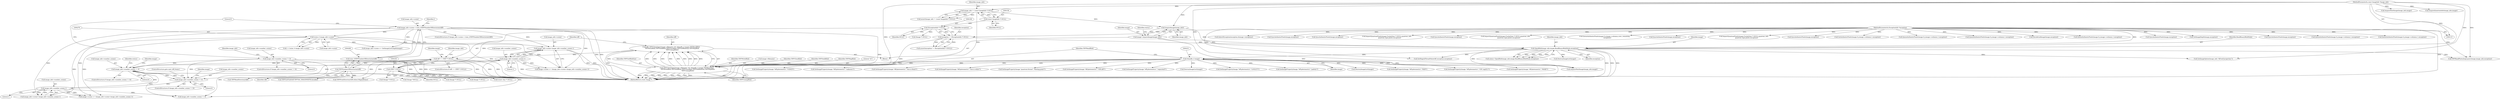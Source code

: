 digraph "0_ImageMagick_58cf5bf4fade82e3b510e8f3463a967278a3e410_0@pointer" {
"1003306" [label="(Call,image_info->scene+image_info->number_scenes-1)"];
"1000278" [label="(Call,(ssize_t) image_info->scene)"];
"1000263" [label="(Call,image_info->scene < (size_t)TIFFNumberOfDirectories(tiff))"];
"1000267" [label="(Call,(size_t)TIFFNumberOfDirectories(tiff))"];
"1000269" [label="(Call,TIFFNumberOfDirectories(tiff))"];
"1000241" [label="(Call,tiff == (TIFF *) NULL)"];
"1000223" [label="(Call,tiff=TIFFClientOpen(image->filename,\"rb\",(thandle_t) image,TIFFReadBlob,\n    TIFFWriteBlob,TIFFSeekBlob,TIFFCloseBlob,TIFFGetBlobSize,TIFFMapBlob,\n    TIFFUnmapBlob))"];
"1000225" [label="(Call,TIFFClientOpen(image->filename,\"rb\",(thandle_t) image,TIFFReadBlob,\n    TIFFWriteBlob,TIFFSeekBlob,TIFFCloseBlob,TIFFGetBlobSize,TIFFMapBlob,\n    TIFFUnmapBlob))"];
"1000230" [label="(Call,(thandle_t) image)"];
"1000200" [label="(Call,OpenBlob(image_info,image,ReadBinaryBlobMode,exception))"];
"1000196" [label="(Call,AcquireImage(image_info))"];
"1000156" [label="(Call,image_info != (const ImageInfo *) NULL)"];
"1000116" [label="(MethodParameterIn,const ImageInfo *image_info)"];
"1000158" [label="(Call,(const ImageInfo *) NULL)"];
"1000194" [label="(Call,image=AcquireImage(image_info))"];
"1000183" [label="(Call,exception != (ExceptionInfo *) NULL)"];
"1000117" [label="(MethodParameterIn,ExceptionInfo *exception)"];
"1000185" [label="(Call,(ExceptionInfo *) NULL)"];
"1000243" [label="(Call,(TIFF *) NULL)"];
"1003310" [label="(Call,image_info->number_scenes-1)"];
"1003296" [label="(Call,image_info->number_scenes != 0)"];
"1001543" [label="(Call,image_info->number_scenes-1)"];
"1001529" [label="(Call,image_info->number_scenes != 0)"];
"1000256" [label="(Call,image_info->number_scenes != 0)"];
"1000345" [label="(Call,TIFFPrintDirectory(tiff,stdout,MagickFalse))"];
"1000195" [label="(Identifier,image)"];
"1003304" [label="(Identifier,image)"];
"1000204" [label="(Identifier,exception)"];
"1002158" [label="(Call,GetAuthenticPixels(image,0,y,image->columns,1,exception))"];
"1002048" [label="(Call,QueueAuthenticPixels(image,0,y,image->columns,1,exception))"];
"1002510" [label="(Call,QueueAuthenticPixels(image,0,y,image->columns,1,exception))"];
"1000276" [label="(Call,i < (ssize_t) image_info->scene)"];
"1000225" [label="(Call,TIFFClientOpen(image->filename,\"rb\",(thandle_t) image,TIFFReadBlob,\n    TIFFWriteBlob,TIFFSeekBlob,TIFFCloseBlob,TIFFGetBlobSize,TIFFMapBlob,\n    TIFFUnmapBlob))"];
"1001528" [label="(ControlStructure,if (image_info->number_scenes != 0))"];
"1000270" [label="(Identifier,tiff)"];
"1000234" [label="(Identifier,TIFFWriteBlob)"];
"1003376" [label="(Call,TIFFReadPhotoshopLayers(image,image_info,exception))"];
"1000196" [label="(Call,AcquireImage(image_info))"];
"1000248" [label="(Identifier,image)"];
"1000242" [label="(Identifier,tiff)"];
"1000116" [label="(MethodParameterIn,const ImageInfo *image_info)"];
"1000194" [label="(Call,image=AcquireImage(image_info))"];
"1003265" [label="(Call,DecodeLabImage(image,exception))"];
"1000198" [label="(Call,status=OpenBlob(image_info,image,ReadBinaryBlobMode,exception))"];
"1000215" [label="(Call,(Image *) NULL)"];
"1000263" [label="(Call,image_info->scene < (size_t)TIFFNumberOfDirectories(tiff))"];
"1000469" [label="(Call,SetImageProperty(image,\"tiff:photometric\",\"min-is-white\"))"];
"1002329" [label="(Call,QueueAuthenticPixels(image,0,y,image->columns,1,exception))"];
"1003296" [label="(Call,image_info->number_scenes != 0)"];
"1000260" [label="(Literal,0)"];
"1001878" [label="(Call,SyncAuthenticPixels(image,exception))"];
"1000280" [label="(Call,image_info->scene)"];
"1000212" [label="(Call,DestroyImageList(image))"];
"1001518" [label="(Call,GetImageDepth(image,exception))"];
"1003311" [label="(Call,image_info->number_scenes)"];
"1003388" [label="(Call,image_info->scene >= GetImageListLength(image))"];
"1000262" [label="(ControlStructure,if (image_info->scene < (size_t)TIFFNumberOfDirectories(tiff)))"];
"1000256" [label="(Call,image_info->number_scenes != 0)"];
"1000226" [label="(Call,image->filename)"];
"1000224" [label="(Identifier,tiff)"];
"1000182" [label="(Call,assert(exception != (ExceptionInfo *) NULL))"];
"1000243" [label="(Call,(TIFF *) NULL)"];
"1000240" [label="(ControlStructure,if (tiff == (TIFF *) NULL))"];
"1003218" [label="(Call,SyncAuthenticPixels(image,exception))"];
"1003310" [label="(Call,image_info->number_scenes-1)"];
"1000449" [label="(Call,SetImageProperty(image,\"quantum:format\",\"floating-point\"))"];
"1000496" [label="(Call,SetImageProperty(image,\"tiff:photometric\",\"CIELAB\"))"];
"1003400" [label="(Call,(Image *)NULL)"];
"1000239" [label="(Identifier,TIFFUnmapBlob)"];
"1001849" [label="(Call,QueueAuthenticPixels(image,0,y,image->columns,1,exception))"];
"1003302" [label="(Call,image->scene >= (image_info->scene+image_info->number_scenes-1))"];
"1003137" [label="(Call,QueueAuthenticPixels(image,0,y,image->columns,1,exception))"];
"1000532" [label="(Call,SetImageProperty(image,\"tiff:photometric\",\"separated\"))"];
"1000220" [label="(Call,SetMagickThreadValue(tiff_exception,exception))"];
"1000304" [label="(Call,DestroyImageList(image))"];
"1000156" [label="(Call,image_info != (const ImageInfo *) NULL)"];
"1000269" [label="(Call,TIFFNumberOfDirectories(tiff))"];
"1000514" [label="(Call,SetImageProperty(image,\"tiff:photometric\",\"LOGLUV\"))"];
"1000267" [label="(Call,(size_t)TIFFNumberOfDirectories(tiff))"];
"1001543" [label="(Call,image_info->number_scenes-1)"];
"1001530" [label="(Call,image_info->number_scenes)"];
"1003330" [label="(Call,AcquireNextImage(image_info,image))"];
"1000155" [label="(Call,assert(image_info != (const ImageInfo *) NULL))"];
"1001533" [label="(Literal,0)"];
"1000203" [label="(Identifier,ReadBinaryBlobMode)"];
"1003297" [label="(Call,image_info->number_scenes)"];
"1000278" [label="(Call,(ssize_t) image_info->scene)"];
"1000647" [label="(Call,InheritException(exception,&image->exception))"];
"1000236" [label="(Identifier,TIFFCloseBlob)"];
"1000478" [label="(Call,SetImageProperty(image,\"tiff:photometric\",\"palette\"))"];
"1003295" [label="(ControlStructure,if (image_info->number_scenes != 0))"];
"1000230" [label="(Call,(thandle_t) image)"];
"1000187" [label="(Identifier,NULL)"];
"1000233" [label="(Identifier,TIFFReadBlob)"];
"1002077" [label="(Call,SyncAuthenticPixels(image,exception))"];
"1001539" [label="(Call,image_info->scene+image_info->number_scenes-1)"];
"1003406" [label="(MethodReturn,static Image *)"];
"1000158" [label="(Call,(const ImageInfo *) NULL)"];
"1000232" [label="(Identifier,image)"];
"1000274" [label="(Identifier,i)"];
"1002255" [label="(Call,SyncAuthenticPixels(image,exception))"];
"1000245" [label="(Identifier,NULL)"];
"1001547" [label="(Literal,1)"];
"1000235" [label="(Identifier,TIFFSeekBlob)"];
"1002066" [label="(Call,ImportQuantumPixels(image,(CacheView *) NULL,quantum_info,\n            quantum_type,pixels,exception))"];
"1000238" [label="(Identifier,TIFFMapBlob)"];
"1000118" [label="(Block,)"];
"1001554" [label="(ControlStructure,goto next_tiff_frame;)"];
"1000200" [label="(Call,OpenBlob(image_info,image,ReadBinaryBlobMode,exception))"];
"1003317" [label="(Identifier,status)"];
"1001139" [label="(Call,AcquireQuantumInfo(image_info,image))"];
"1003314" [label="(Literal,1)"];
"1000197" [label="(Identifier,image_info)"];
"1000753" [label="(Call,GetImageOption(image_info,\"tiff:exif-properties\"))"];
"1000307" [label="(Call,(Image *) NULL)"];
"1000249" [label="(Call,DestroyImageList(image))"];
"1000184" [label="(Identifier,exception)"];
"1000264" [label="(Call,image_info->scene)"];
"1000117" [label="(MethodParameterIn,ExceptionInfo *exception)"];
"1000229" [label="(Literal,\"rb\")"];
"1000487" [label="(Call,SetImageProperty(image,\"tiff:photometric\",\"RGB\"))"];
"1000505" [label="(Call,SetImageProperty(image,\"tiff:photometric\",\"CIE Log2(L)\"))"];
"1000523" [label="(Call,SetImageProperty(image,\"tiff:photometric\",\"MASK\"))"];
"1000339" [label="(Literal,0)"];
"1001544" [label="(Call,image_info->number_scenes)"];
"1000258" [label="(Identifier,image_info)"];
"1000160" [label="(Identifier,NULL)"];
"1000241" [label="(Call,tiff == (TIFF *) NULL)"];
"1000223" [label="(Call,tiff=TIFFClientOpen(image->filename,\"rb\",(thandle_t) image,TIFFReadBlob,\n    TIFFWriteBlob,TIFFSeekBlob,TIFFCloseBlob,TIFFGetBlobSize,TIFFMapBlob,\n    TIFFUnmapBlob))"];
"1002629" [label="(Call,SyncAuthenticPixels(image,exception))"];
"1003381" [label="(Call,image_info->number_scenes != 0)"];
"1000185" [label="(Call,(ExceptionInfo *) NULL)"];
"1000157" [label="(Identifier,image_info)"];
"1000541" [label="(Call,SetImageProperty(image,\"tiff:photometric\",\"YCBCR\"))"];
"1003300" [label="(Literal,0)"];
"1003306" [label="(Call,image_info->scene+image_info->number_scenes-1)"];
"1000183" [label="(Call,exception != (ExceptionInfo *) NULL)"];
"1000290" [label="(Call,TIFFReadDirectory(tiff))"];
"1000317" [label="(Call,(Image *) NULL)"];
"1000352" [label="(Call,TIFFGetField(tiff,TIFFTAG_IMAGEWIDTH,&width))"];
"1000255" [label="(ControlStructure,if (image_info->number_scenes != 0))"];
"1001535" [label="(Call,image->scene >= (image_info->scene+image_info->number_scenes-1))"];
"1000201" [label="(Identifier,image_info)"];
"1003307" [label="(Call,image_info->scene)"];
"1000310" [label="(Call,AcquireNextImage(image_info,image))"];
"1002244" [label="(Call,ImportQuantumPixels(image,(CacheView *) NULL,quantum_info,\n              quantum_type,pixels,exception))"];
"1002785" [label="(Call,QueueAuthenticPixels(image,0,y,image->columns,rows_remaining,\n            exception))"];
"1000265" [label="(Identifier,image_info)"];
"1000202" [label="(Identifier,image)"];
"1000550" [label="(Call,SetImageProperty(image,\"tiff:photometric\",\"unknown\"))"];
"1002450" [label="(Call,SyncAuthenticPixels(image,exception))"];
"1000199" [label="(Identifier,status)"];
"1001529" [label="(Call,image_info->number_scenes != 0)"];
"1000760" [label="(Call,(const char *) NULL)"];
"1001537" [label="(Identifier,image)"];
"1000237" [label="(Identifier,TIFFGetBlobSize)"];
"1000460" [label="(Call,SetImageProperty(image,\"tiff:photometric\",\"min-is-black\"))"];
"1000252" [label="(Call,(Image *) NULL)"];
"1001867" [label="(Call,ImportQuantumPixels(image,(CacheView *) NULL,quantum_info,\n            quantum_type,pixels,exception))"];
"1000257" [label="(Call,image_info->number_scenes)"];
"1002990" [label="(Call,SyncAuthenticPixels(image,exception))"];
"1003306" -> "1003302"  [label="AST: "];
"1003306" -> "1003310"  [label="CFG: "];
"1003307" -> "1003306"  [label="AST: "];
"1003310" -> "1003306"  [label="AST: "];
"1003302" -> "1003306"  [label="CFG: "];
"1003306" -> "1003406"  [label="DDG: "];
"1003306" -> "1003406"  [label="DDG: "];
"1000278" -> "1003306"  [label="DDG: "];
"1000263" -> "1003306"  [label="DDG: "];
"1003310" -> "1003306"  [label="DDG: "];
"1003310" -> "1003306"  [label="DDG: "];
"1000278" -> "1000276"  [label="AST: "];
"1000278" -> "1000280"  [label="CFG: "];
"1000279" -> "1000278"  [label="AST: "];
"1000280" -> "1000278"  [label="AST: "];
"1000276" -> "1000278"  [label="CFG: "];
"1000278" -> "1003406"  [label="DDG: "];
"1000278" -> "1000276"  [label="DDG: "];
"1000263" -> "1000278"  [label="DDG: "];
"1000278" -> "1001535"  [label="DDG: "];
"1000278" -> "1001539"  [label="DDG: "];
"1000278" -> "1003302"  [label="DDG: "];
"1000278" -> "1003388"  [label="DDG: "];
"1000263" -> "1000262"  [label="AST: "];
"1000263" -> "1000267"  [label="CFG: "];
"1000264" -> "1000263"  [label="AST: "];
"1000267" -> "1000263"  [label="AST: "];
"1000274" -> "1000263"  [label="CFG: "];
"1000339" -> "1000263"  [label="CFG: "];
"1000263" -> "1003406"  [label="DDG: "];
"1000263" -> "1003406"  [label="DDG: "];
"1000263" -> "1003406"  [label="DDG: "];
"1000267" -> "1000263"  [label="DDG: "];
"1000263" -> "1001535"  [label="DDG: "];
"1000263" -> "1001539"  [label="DDG: "];
"1000263" -> "1003302"  [label="DDG: "];
"1000263" -> "1003388"  [label="DDG: "];
"1000267" -> "1000269"  [label="CFG: "];
"1000268" -> "1000267"  [label="AST: "];
"1000269" -> "1000267"  [label="AST: "];
"1000267" -> "1003406"  [label="DDG: "];
"1000269" -> "1000267"  [label="DDG: "];
"1000269" -> "1000270"  [label="CFG: "];
"1000270" -> "1000269"  [label="AST: "];
"1000241" -> "1000269"  [label="DDG: "];
"1000269" -> "1000290"  [label="DDG: "];
"1000269" -> "1000345"  [label="DDG: "];
"1000269" -> "1000352"  [label="DDG: "];
"1000241" -> "1000240"  [label="AST: "];
"1000241" -> "1000243"  [label="CFG: "];
"1000242" -> "1000241"  [label="AST: "];
"1000243" -> "1000241"  [label="AST: "];
"1000248" -> "1000241"  [label="CFG: "];
"1000258" -> "1000241"  [label="CFG: "];
"1000241" -> "1003406"  [label="DDG: "];
"1000241" -> "1003406"  [label="DDG: "];
"1000241" -> "1003406"  [label="DDG: "];
"1000223" -> "1000241"  [label="DDG: "];
"1000243" -> "1000241"  [label="DDG: "];
"1000241" -> "1000345"  [label="DDG: "];
"1000241" -> "1000352"  [label="DDG: "];
"1000223" -> "1000118"  [label="AST: "];
"1000223" -> "1000225"  [label="CFG: "];
"1000224" -> "1000223"  [label="AST: "];
"1000225" -> "1000223"  [label="AST: "];
"1000242" -> "1000223"  [label="CFG: "];
"1000223" -> "1003406"  [label="DDG: "];
"1000225" -> "1000223"  [label="DDG: "];
"1000225" -> "1000223"  [label="DDG: "];
"1000225" -> "1000223"  [label="DDG: "];
"1000225" -> "1000223"  [label="DDG: "];
"1000225" -> "1000223"  [label="DDG: "];
"1000225" -> "1000223"  [label="DDG: "];
"1000225" -> "1000223"  [label="DDG: "];
"1000225" -> "1000223"  [label="DDG: "];
"1000225" -> "1000223"  [label="DDG: "];
"1000225" -> "1000223"  [label="DDG: "];
"1000225" -> "1000239"  [label="CFG: "];
"1000226" -> "1000225"  [label="AST: "];
"1000229" -> "1000225"  [label="AST: "];
"1000230" -> "1000225"  [label="AST: "];
"1000233" -> "1000225"  [label="AST: "];
"1000234" -> "1000225"  [label="AST: "];
"1000235" -> "1000225"  [label="AST: "];
"1000236" -> "1000225"  [label="AST: "];
"1000237" -> "1000225"  [label="AST: "];
"1000238" -> "1000225"  [label="AST: "];
"1000239" -> "1000225"  [label="AST: "];
"1000225" -> "1003406"  [label="DDG: "];
"1000225" -> "1003406"  [label="DDG: "];
"1000225" -> "1003406"  [label="DDG: "];
"1000225" -> "1003406"  [label="DDG: "];
"1000225" -> "1003406"  [label="DDG: "];
"1000225" -> "1003406"  [label="DDG: "];
"1000225" -> "1003406"  [label="DDG: "];
"1000225" -> "1003406"  [label="DDG: "];
"1000225" -> "1003406"  [label="DDG: "];
"1000230" -> "1000225"  [label="DDG: "];
"1000230" -> "1000232"  [label="CFG: "];
"1000231" -> "1000230"  [label="AST: "];
"1000232" -> "1000230"  [label="AST: "];
"1000233" -> "1000230"  [label="CFG: "];
"1000200" -> "1000230"  [label="DDG: "];
"1000230" -> "1000249"  [label="DDG: "];
"1000230" -> "1000304"  [label="DDG: "];
"1000230" -> "1000310"  [label="DDG: "];
"1000230" -> "1000449"  [label="DDG: "];
"1000230" -> "1000460"  [label="DDG: "];
"1000230" -> "1000469"  [label="DDG: "];
"1000230" -> "1000478"  [label="DDG: "];
"1000230" -> "1000487"  [label="DDG: "];
"1000230" -> "1000496"  [label="DDG: "];
"1000230" -> "1000505"  [label="DDG: "];
"1000230" -> "1000514"  [label="DDG: "];
"1000230" -> "1000523"  [label="DDG: "];
"1000230" -> "1000532"  [label="DDG: "];
"1000230" -> "1000541"  [label="DDG: "];
"1000230" -> "1000550"  [label="DDG: "];
"1000200" -> "1000198"  [label="AST: "];
"1000200" -> "1000204"  [label="CFG: "];
"1000201" -> "1000200"  [label="AST: "];
"1000202" -> "1000200"  [label="AST: "];
"1000203" -> "1000200"  [label="AST: "];
"1000204" -> "1000200"  [label="AST: "];
"1000198" -> "1000200"  [label="CFG: "];
"1000200" -> "1003406"  [label="DDG: "];
"1000200" -> "1003406"  [label="DDG: "];
"1000200" -> "1003406"  [label="DDG: "];
"1000200" -> "1000198"  [label="DDG: "];
"1000200" -> "1000198"  [label="DDG: "];
"1000200" -> "1000198"  [label="DDG: "];
"1000200" -> "1000198"  [label="DDG: "];
"1000196" -> "1000200"  [label="DDG: "];
"1000116" -> "1000200"  [label="DDG: "];
"1000194" -> "1000200"  [label="DDG: "];
"1000183" -> "1000200"  [label="DDG: "];
"1000117" -> "1000200"  [label="DDG: "];
"1000200" -> "1000212"  [label="DDG: "];
"1000200" -> "1000220"  [label="DDG: "];
"1000200" -> "1000310"  [label="DDG: "];
"1000200" -> "1000753"  [label="DDG: "];
"1000200" -> "1003376"  [label="DDG: "];
"1000196" -> "1000194"  [label="AST: "];
"1000196" -> "1000197"  [label="CFG: "];
"1000197" -> "1000196"  [label="AST: "];
"1000194" -> "1000196"  [label="CFG: "];
"1000196" -> "1000194"  [label="DDG: "];
"1000156" -> "1000196"  [label="DDG: "];
"1000116" -> "1000196"  [label="DDG: "];
"1000156" -> "1000155"  [label="AST: "];
"1000156" -> "1000158"  [label="CFG: "];
"1000157" -> "1000156"  [label="AST: "];
"1000158" -> "1000156"  [label="AST: "];
"1000155" -> "1000156"  [label="CFG: "];
"1000156" -> "1003406"  [label="DDG: "];
"1000156" -> "1000155"  [label="DDG: "];
"1000156" -> "1000155"  [label="DDG: "];
"1000116" -> "1000156"  [label="DDG: "];
"1000158" -> "1000156"  [label="DDG: "];
"1000116" -> "1000115"  [label="AST: "];
"1000116" -> "1003406"  [label="DDG: "];
"1000116" -> "1000310"  [label="DDG: "];
"1000116" -> "1000753"  [label="DDG: "];
"1000116" -> "1001139"  [label="DDG: "];
"1000116" -> "1003330"  [label="DDG: "];
"1000116" -> "1003376"  [label="DDG: "];
"1000158" -> "1000160"  [label="CFG: "];
"1000159" -> "1000158"  [label="AST: "];
"1000160" -> "1000158"  [label="AST: "];
"1000158" -> "1000185"  [label="DDG: "];
"1000194" -> "1000118"  [label="AST: "];
"1000195" -> "1000194"  [label="AST: "];
"1000199" -> "1000194"  [label="CFG: "];
"1000194" -> "1003406"  [label="DDG: "];
"1000183" -> "1000182"  [label="AST: "];
"1000183" -> "1000185"  [label="CFG: "];
"1000184" -> "1000183"  [label="AST: "];
"1000185" -> "1000183"  [label="AST: "];
"1000182" -> "1000183"  [label="CFG: "];
"1000183" -> "1003406"  [label="DDG: "];
"1000183" -> "1000182"  [label="DDG: "];
"1000183" -> "1000182"  [label="DDG: "];
"1000117" -> "1000183"  [label="DDG: "];
"1000185" -> "1000183"  [label="DDG: "];
"1000117" -> "1000115"  [label="AST: "];
"1000117" -> "1003406"  [label="DDG: "];
"1000117" -> "1000220"  [label="DDG: "];
"1000117" -> "1000647"  [label="DDG: "];
"1000117" -> "1001518"  [label="DDG: "];
"1000117" -> "1001849"  [label="DDG: "];
"1000117" -> "1001867"  [label="DDG: "];
"1000117" -> "1001878"  [label="DDG: "];
"1000117" -> "1002048"  [label="DDG: "];
"1000117" -> "1002066"  [label="DDG: "];
"1000117" -> "1002077"  [label="DDG: "];
"1000117" -> "1002158"  [label="DDG: "];
"1000117" -> "1002244"  [label="DDG: "];
"1000117" -> "1002255"  [label="DDG: "];
"1000117" -> "1002329"  [label="DDG: "];
"1000117" -> "1002450"  [label="DDG: "];
"1000117" -> "1002510"  [label="DDG: "];
"1000117" -> "1002629"  [label="DDG: "];
"1000117" -> "1002785"  [label="DDG: "];
"1000117" -> "1002990"  [label="DDG: "];
"1000117" -> "1003137"  [label="DDG: "];
"1000117" -> "1003218"  [label="DDG: "];
"1000117" -> "1003265"  [label="DDG: "];
"1000117" -> "1003376"  [label="DDG: "];
"1000185" -> "1000187"  [label="CFG: "];
"1000186" -> "1000185"  [label="AST: "];
"1000187" -> "1000185"  [label="AST: "];
"1000185" -> "1000215"  [label="DDG: "];
"1000185" -> "1000243"  [label="DDG: "];
"1000243" -> "1000245"  [label="CFG: "];
"1000244" -> "1000243"  [label="AST: "];
"1000245" -> "1000243"  [label="AST: "];
"1000243" -> "1003406"  [label="DDG: "];
"1000243" -> "1000252"  [label="DDG: "];
"1000243" -> "1000307"  [label="DDG: "];
"1000243" -> "1000317"  [label="DDG: "];
"1000243" -> "1000760"  [label="DDG: "];
"1000243" -> "1003400"  [label="DDG: "];
"1003310" -> "1003314"  [label="CFG: "];
"1003311" -> "1003310"  [label="AST: "];
"1003314" -> "1003310"  [label="AST: "];
"1003310" -> "1003406"  [label="DDG: "];
"1003310" -> "1001529"  [label="DDG: "];
"1003310" -> "1003296"  [label="DDG: "];
"1003310" -> "1003302"  [label="DDG: "];
"1003310" -> "1003302"  [label="DDG: "];
"1003296" -> "1003310"  [label="DDG: "];
"1003310" -> "1003381"  [label="DDG: "];
"1003296" -> "1003295"  [label="AST: "];
"1003296" -> "1003300"  [label="CFG: "];
"1003297" -> "1003296"  [label="AST: "];
"1003300" -> "1003296"  [label="AST: "];
"1003304" -> "1003296"  [label="CFG: "];
"1003317" -> "1003296"  [label="CFG: "];
"1003296" -> "1003406"  [label="DDG: "];
"1003296" -> "1003406"  [label="DDG: "];
"1003296" -> "1001529"  [label="DDG: "];
"1001543" -> "1003296"  [label="DDG: "];
"1001529" -> "1003296"  [label="DDG: "];
"1000256" -> "1003296"  [label="DDG: "];
"1003296" -> "1003381"  [label="DDG: "];
"1001543" -> "1001539"  [label="AST: "];
"1001543" -> "1001547"  [label="CFG: "];
"1001544" -> "1001543"  [label="AST: "];
"1001547" -> "1001543"  [label="AST: "];
"1001539" -> "1001543"  [label="CFG: "];
"1001543" -> "1001535"  [label="DDG: "];
"1001543" -> "1001535"  [label="DDG: "];
"1001543" -> "1001539"  [label="DDG: "];
"1001543" -> "1001539"  [label="DDG: "];
"1001529" -> "1001543"  [label="DDG: "];
"1001543" -> "1003381"  [label="DDG: "];
"1001529" -> "1001528"  [label="AST: "];
"1001529" -> "1001533"  [label="CFG: "];
"1001530" -> "1001529"  [label="AST: "];
"1001533" -> "1001529"  [label="AST: "];
"1001537" -> "1001529"  [label="CFG: "];
"1001554" -> "1001529"  [label="CFG: "];
"1000256" -> "1001529"  [label="DDG: "];
"1000256" -> "1000255"  [label="AST: "];
"1000256" -> "1000260"  [label="CFG: "];
"1000257" -> "1000256"  [label="AST: "];
"1000260" -> "1000256"  [label="AST: "];
"1000265" -> "1000256"  [label="CFG: "];
"1000339" -> "1000256"  [label="CFG: "];
"1000256" -> "1003406"  [label="DDG: "];
"1000256" -> "1003406"  [label="DDG: "];
"1000256" -> "1003381"  [label="DDG: "];
}
